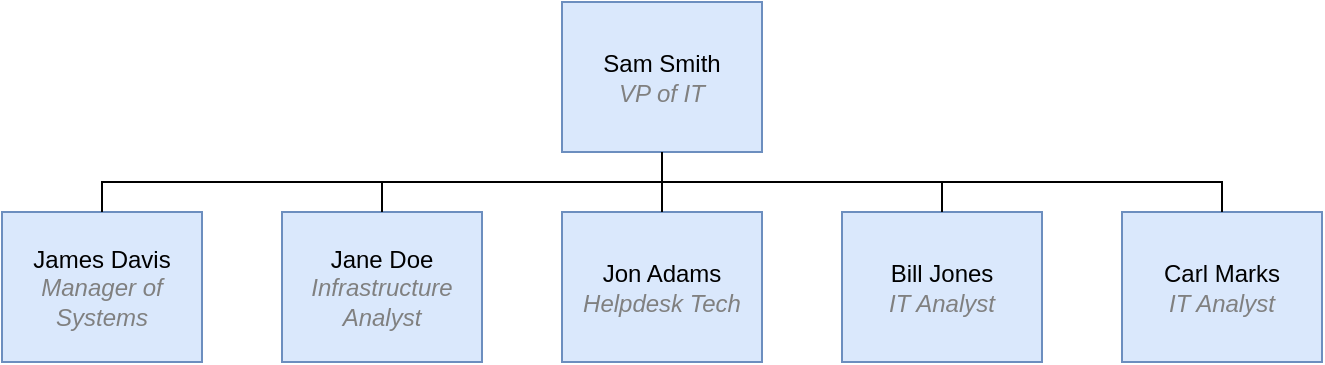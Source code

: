 <mxfile version="12.9.2" type="device"><diagram id="BHT4l8iMrC_x0v3l8KgA" name="Page-1"><mxGraphModel dx="1422" dy="790" grid="1" gridSize="10" guides="1" tooltips="1" connect="1" arrows="1" fold="1" page="1" pageScale="1" pageWidth="850" pageHeight="1100" math="0" shadow="0"><root><mxCell id="0"/><mxCell id="1" parent="0"/><UserObject label="%name%&lt;br&gt;&lt;i style=&quot;color: gray&quot;&gt;%position%&lt;/i&gt;&lt;br&gt;" name="Sam Smith" position="VP of IT" undefined="" placeholders="1" id="qvRYOxh1zxyVO60tURVy-127"><mxCell style="html=1;rounded=0;fillColor=#dae8fc;strokeColor=#6c8ebf;whiteSpace=wrap;fontFamily=Helvetica;fontSize=12;" vertex="1" parent="1"><mxGeometry x="300" y="20" width="100" height="75" as="geometry"/></mxCell></UserObject><UserObject label="%name%&lt;br&gt;&lt;i style=&quot;color: gray&quot;&gt;%position%&lt;/i&gt;&lt;br&gt;" name="James Davis" position="Manager of Systems" placeholders="1" id="qvRYOxh1zxyVO60tURVy-128"><mxCell style="html=1;rounded=0;fillColor=#dae8fc;strokeColor=#6c8ebf;whiteSpace=wrap;fontFamily=Helvetica;fontSize=12;" vertex="1" parent="1"><mxGeometry x="20" y="125" width="100" height="75" as="geometry"/></mxCell></UserObject><UserObject label="%name%&lt;br&gt;&lt;i style=&quot;color: gray&quot;&gt;%position%&lt;/i&gt;&lt;br&gt;" name="Jane Doe" position="Infrastructure Analyst" placeholders="1" id="qvRYOxh1zxyVO60tURVy-129"><mxCell style="html=1;rounded=0;fillColor=#dae8fc;strokeColor=#6c8ebf;whiteSpace=wrap;fontFamily=Helvetica;fontSize=12;" vertex="1" parent="1"><mxGeometry x="160" y="125" width="100" height="75" as="geometry"/></mxCell></UserObject><UserObject label="%name%&lt;br&gt;&lt;i style=&quot;color: gray&quot;&gt;%position%&lt;/i&gt;&lt;br&gt;" name="Jon Adams" position="Helpdesk Tech" placeholders="1" id="qvRYOxh1zxyVO60tURVy-130"><mxCell style="html=1;rounded=0;fillColor=#dae8fc;strokeColor=#6c8ebf;whiteSpace=wrap;fontFamily=Helvetica;fontSize=12;" vertex="1" parent="1"><mxGeometry x="300" y="125" width="100" height="75" as="geometry"/></mxCell></UserObject><UserObject label="%name%&lt;br&gt;&lt;i style=&quot;color: gray&quot;&gt;%position%&lt;/i&gt;&lt;br&gt;" name="Bill Jones" position="IT Analyst" placeholders="1" id="qvRYOxh1zxyVO60tURVy-131"><mxCell style="html=1;rounded=0;fillColor=#dae8fc;strokeColor=#6c8ebf;whiteSpace=wrap;fontFamily=Helvetica;fontSize=12;" vertex="1" parent="1"><mxGeometry x="440" y="125" width="100" height="75" as="geometry"/></mxCell></UserObject><UserObject label="%name%&lt;br&gt;&lt;i style=&quot;color: gray&quot;&gt;%position%&lt;/i&gt;&lt;br&gt;" name="Carl Marks" position="IT Analyst" placeholders="1" id="qvRYOxh1zxyVO60tURVy-132"><mxCell style="html=1;rounded=0;fillColor=#dae8fc;strokeColor=#6c8ebf;whiteSpace=wrap;fontFamily=Helvetica;fontSize=12;" vertex="1" parent="1"><mxGeometry x="580" y="125" width="100" height="75" as="geometry"/></mxCell></UserObject><mxCell id="qvRYOxh1zxyVO60tURVy-133" value="" style="curved=0;endArrow=none;endFill=1;orthogonal=1;portConstraint=south;rounded=0;edgeStyle=elbowEdgeStyle;elbow=vertical" edge="1" parent="1" source="qvRYOxh1zxyVO60tURVy-127" target="qvRYOxh1zxyVO60tURVy-128"><mxGeometry relative="1" as="geometry"/></mxCell><mxCell id="qvRYOxh1zxyVO60tURVy-134" value="" style="curved=0;endArrow=none;endFill=1;orthogonal=1;portConstraint=south;rounded=0;edgeStyle=elbowEdgeStyle;elbow=vertical" edge="1" parent="1" source="qvRYOxh1zxyVO60tURVy-127" target="qvRYOxh1zxyVO60tURVy-129"><mxGeometry relative="1" as="geometry"/></mxCell><mxCell id="qvRYOxh1zxyVO60tURVy-135" value="" style="curved=0;endArrow=none;endFill=1;orthogonal=1;portConstraint=south;rounded=0;edgeStyle=elbowEdgeStyle;elbow=vertical" edge="1" parent="1" source="qvRYOxh1zxyVO60tURVy-127" target="qvRYOxh1zxyVO60tURVy-130"><mxGeometry relative="1" as="geometry"/></mxCell><mxCell id="qvRYOxh1zxyVO60tURVy-136" value="" style="curved=0;endArrow=none;endFill=1;orthogonal=1;portConstraint=south;rounded=0;edgeStyle=elbowEdgeStyle;elbow=vertical" edge="1" parent="1" source="qvRYOxh1zxyVO60tURVy-127" target="qvRYOxh1zxyVO60tURVy-131"><mxGeometry relative="1" as="geometry"/></mxCell><mxCell id="qvRYOxh1zxyVO60tURVy-137" value="" style="curved=0;endArrow=none;endFill=1;orthogonal=1;portConstraint=south;rounded=0;edgeStyle=elbowEdgeStyle;elbow=vertical" edge="1" parent="1" source="qvRYOxh1zxyVO60tURVy-127" target="qvRYOxh1zxyVO60tURVy-132"><mxGeometry relative="1" as="geometry"/></mxCell></root></mxGraphModel></diagram></mxfile>